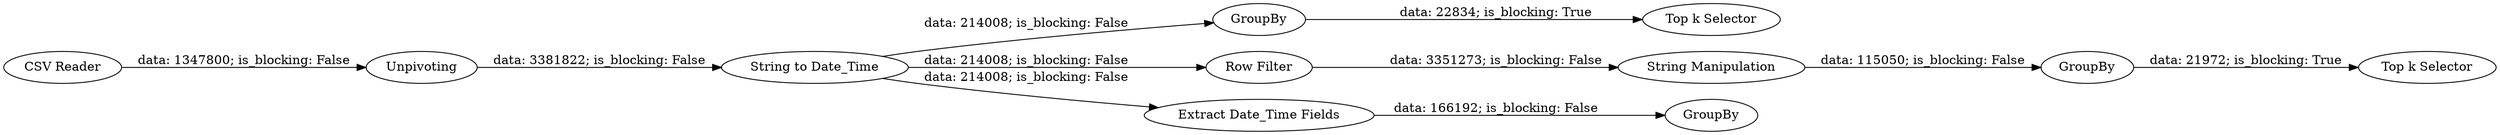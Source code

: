 digraph {
	"6962357626623995543_9" [label="Top k Selector"]
	"6962357626623995543_6" [label=GroupBy]
	"6962357626623995543_10" [label=GroupBy]
	"6962357626623995543_8" [label=GroupBy]
	"6962357626623995543_1" [label="CSV Reader"]
	"6962357626623995543_13" [label="Row Filter"]
	"6962357626623995543_3" [label=Unpivoting]
	"6962357626623995543_12" [label="String Manipulation"]
	"6962357626623995543_14" [label="Top k Selector"]
	"6962357626623995543_4" [label="String to Date_Time"]
	"6962357626623995543_5" [label="Extract Date_Time Fields"]
	"6962357626623995543_4" -> "6962357626623995543_5" [label="data: 214008; is_blocking: False"]
	"6962357626623995543_10" -> "6962357626623995543_14" [label="data: 21972; is_blocking: True"]
	"6962357626623995543_8" -> "6962357626623995543_9" [label="data: 22834; is_blocking: True"]
	"6962357626623995543_5" -> "6962357626623995543_6" [label="data: 166192; is_blocking: False"]
	"6962357626623995543_13" -> "6962357626623995543_12" [label="data: 3351273; is_blocking: False"]
	"6962357626623995543_3" -> "6962357626623995543_4" [label="data: 3381822; is_blocking: False"]
	"6962357626623995543_1" -> "6962357626623995543_3" [label="data: 1347800; is_blocking: False"]
	"6962357626623995543_4" -> "6962357626623995543_8" [label="data: 214008; is_blocking: False"]
	"6962357626623995543_12" -> "6962357626623995543_10" [label="data: 115050; is_blocking: False"]
	"6962357626623995543_4" -> "6962357626623995543_13" [label="data: 214008; is_blocking: False"]
	rankdir=LR
}
